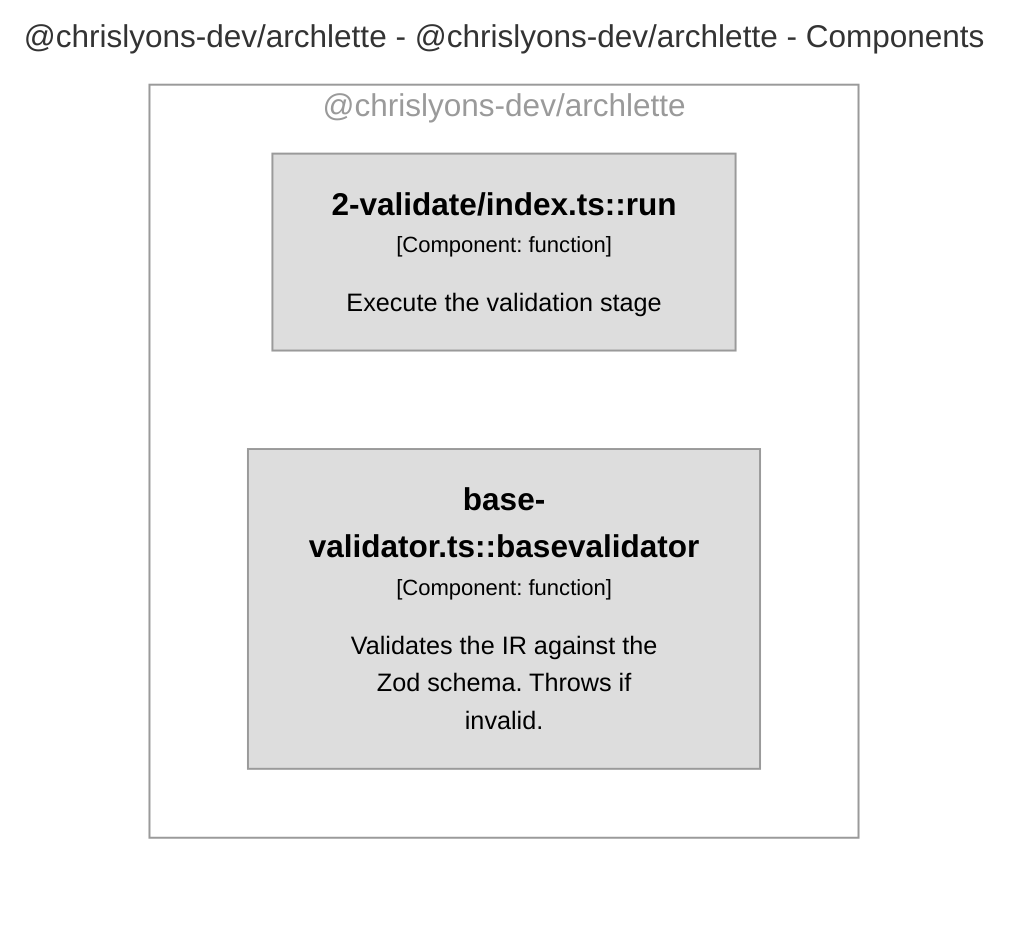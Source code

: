 graph TB
  linkStyle default fill:#ffffff

  subgraph diagram ["@chrislyons-dev/archlette - @chrislyons-dev/archlette - Components"]
    style diagram fill:#ffffff,stroke:#ffffff

    subgraph 8 ["@chrislyons-dev/archlette"]
      style 8 fill:#ffffff,stroke:#9a9a9a,color:#9a9a9a

      27["<div style='font-weight: bold'>2-validate/index.ts::run</div><div style='font-size: 70%; margin-top: 0px'>[Component: function]</div><div style='font-size: 80%; margin-top:10px'>Execute the validation stage</div>"]
      style 27 fill:#dddddd,stroke:#9a9a9a,color:#000000
      85["<div style='font-weight: bold'>base-validator.ts::basevalidator</div><div style='font-size: 70%; margin-top: 0px'>[Component: function]</div><div style='font-size: 80%; margin-top:10px'>Validates the IR against the<br />Zod schema. Throws if<br />invalid.</div>"]
      style 85 fill:#dddddd,stroke:#9a9a9a,color:#000000
    end

  end